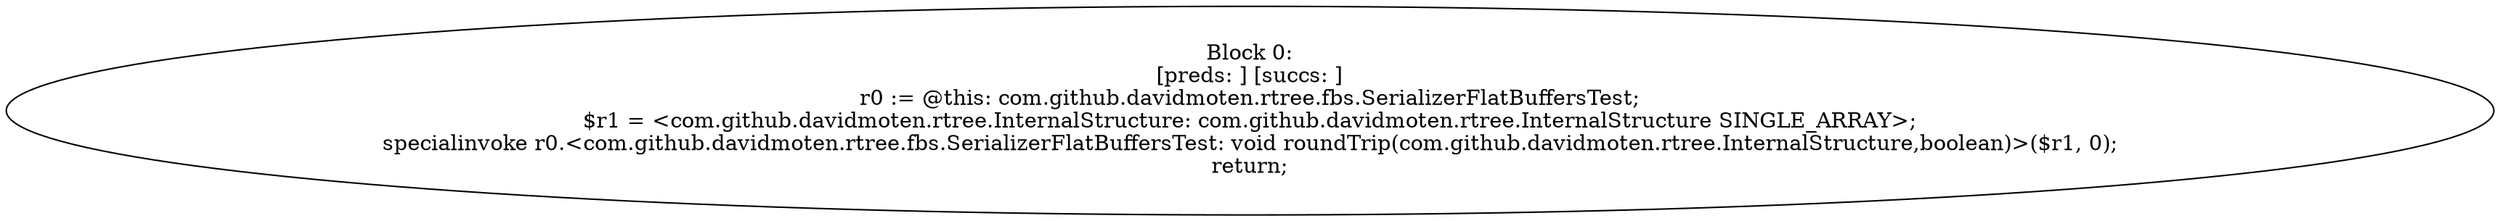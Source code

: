 digraph "unitGraph" {
    "Block 0:
[preds: ] [succs: ]
r0 := @this: com.github.davidmoten.rtree.fbs.SerializerFlatBuffersTest;
$r1 = <com.github.davidmoten.rtree.InternalStructure: com.github.davidmoten.rtree.InternalStructure SINGLE_ARRAY>;
specialinvoke r0.<com.github.davidmoten.rtree.fbs.SerializerFlatBuffersTest: void roundTrip(com.github.davidmoten.rtree.InternalStructure,boolean)>($r1, 0);
return;
"
}
